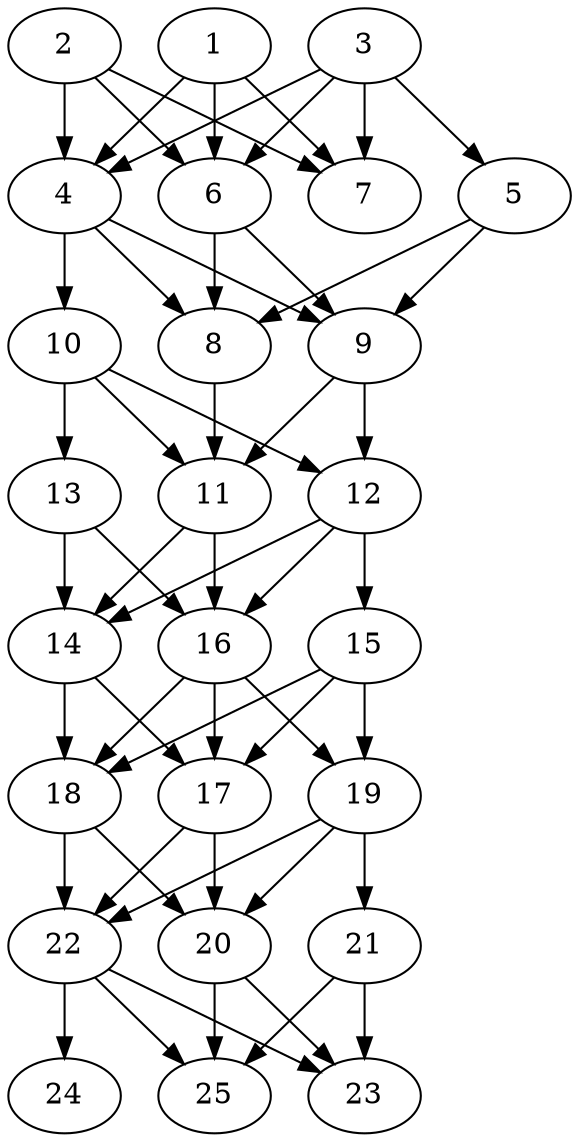 // DAG automatically generated by daggen at Thu Oct  3 14:00:40 2019
// ./daggen --dot -n 25 --ccr 0.5 --fat 0.5 --regular 0.7 --density 0.9 --mindata 5242880 --maxdata 52428800 
digraph G {
  1 [size="63590400", alpha="0.17", expect_size="31795200"] 
  1 -> 4 [size ="31795200"]
  1 -> 6 [size ="31795200"]
  1 -> 7 [size ="31795200"]
  2 [size="75149312", alpha="0.12", expect_size="37574656"] 
  2 -> 4 [size ="37574656"]
  2 -> 6 [size ="37574656"]
  2 -> 7 [size ="37574656"]
  3 [size="94201856", alpha="0.08", expect_size="47100928"] 
  3 -> 4 [size ="47100928"]
  3 -> 5 [size ="47100928"]
  3 -> 6 [size ="47100928"]
  3 -> 7 [size ="47100928"]
  4 [size="16740352", alpha="0.19", expect_size="8370176"] 
  4 -> 8 [size ="8370176"]
  4 -> 9 [size ="8370176"]
  4 -> 10 [size ="8370176"]
  5 [size="101851136", alpha="0.12", expect_size="50925568"] 
  5 -> 8 [size ="50925568"]
  5 -> 9 [size ="50925568"]
  6 [size="29253632", alpha="0.20", expect_size="14626816"] 
  6 -> 8 [size ="14626816"]
  6 -> 9 [size ="14626816"]
  7 [size="104818688", alpha="0.08", expect_size="52409344"] 
  8 [size="15286272", alpha="0.14", expect_size="7643136"] 
  8 -> 11 [size ="7643136"]
  9 [size="89442304", alpha="0.03", expect_size="44721152"] 
  9 -> 11 [size ="44721152"]
  9 -> 12 [size ="44721152"]
  10 [size="97452032", alpha="0.12", expect_size="48726016"] 
  10 -> 11 [size ="48726016"]
  10 -> 12 [size ="48726016"]
  10 -> 13 [size ="48726016"]
  11 [size="72249344", alpha="0.15", expect_size="36124672"] 
  11 -> 14 [size ="36124672"]
  11 -> 16 [size ="36124672"]
  12 [size="56934400", alpha="0.01", expect_size="28467200"] 
  12 -> 14 [size ="28467200"]
  12 -> 15 [size ="28467200"]
  12 -> 16 [size ="28467200"]
  13 [size="21082112", alpha="0.19", expect_size="10541056"] 
  13 -> 14 [size ="10541056"]
  13 -> 16 [size ="10541056"]
  14 [size="59648000", alpha="0.04", expect_size="29824000"] 
  14 -> 17 [size ="29824000"]
  14 -> 18 [size ="29824000"]
  15 [size="52828160", alpha="0.02", expect_size="26414080"] 
  15 -> 17 [size ="26414080"]
  15 -> 18 [size ="26414080"]
  15 -> 19 [size ="26414080"]
  16 [size="16556032", alpha="0.10", expect_size="8278016"] 
  16 -> 17 [size ="8278016"]
  16 -> 18 [size ="8278016"]
  16 -> 19 [size ="8278016"]
  17 [size="15902720", alpha="0.01", expect_size="7951360"] 
  17 -> 20 [size ="7951360"]
  17 -> 22 [size ="7951360"]
  18 [size="55312384", alpha="0.19", expect_size="27656192"] 
  18 -> 20 [size ="27656192"]
  18 -> 22 [size ="27656192"]
  19 [size="25866240", alpha="0.04", expect_size="12933120"] 
  19 -> 20 [size ="12933120"]
  19 -> 21 [size ="12933120"]
  19 -> 22 [size ="12933120"]
  20 [size="42240000", alpha="0.18", expect_size="21120000"] 
  20 -> 23 [size ="21120000"]
  20 -> 25 [size ="21120000"]
  21 [size="100597760", alpha="0.04", expect_size="50298880"] 
  21 -> 23 [size ="50298880"]
  21 -> 25 [size ="50298880"]
  22 [size="77084672", alpha="0.03", expect_size="38542336"] 
  22 -> 23 [size ="38542336"]
  22 -> 24 [size ="38542336"]
  22 -> 25 [size ="38542336"]
  23 [size="79980544", alpha="0.20", expect_size="39990272"] 
  24 [size="76283904", alpha="0.18", expect_size="38141952"] 
  25 [size="93429760", alpha="0.15", expect_size="46714880"] 
}
